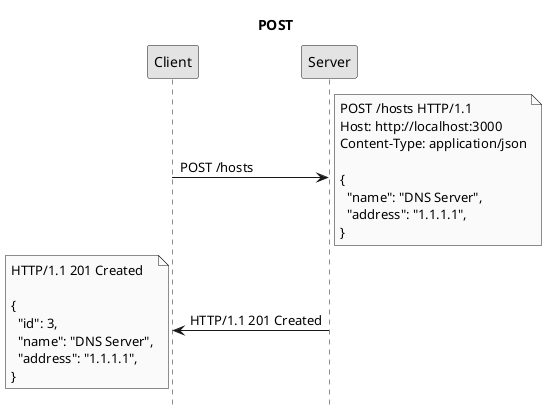 @startuml
title POST
hide footbox
skinparam monochrome true

Client -> Server: POST /hosts
note right: POST /hosts HTTP/1.1\nHost: http://localhost:3000\nContent-Type: application/json\n\n{\n  "name": "DNS Server",\n  "address": "1.1.1.1",\n}
Server -> Client: HTTP/1.1 201 Created
note left: HTTP/1.1 201 Created\n\n{\n  "id": 3,\n  "name": "DNS Server",\n  "address": "1.1.1.1",\n}
@enduml
